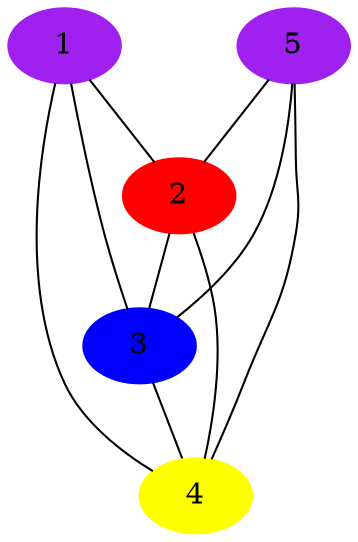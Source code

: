 graph G
{
    {
        node [style="filled"]
            1 2 3 4 5    
    }   
    1 -- {2 3 4}
    5 -- {2 3 4}
    2 -- {3 4}
    3 -- 4

    1 [color = "purple"]
    2 [color = "red"]
    3 [color = "blue"]
    4 [color = "yellow"]
    5 [color = "purple"]
}
